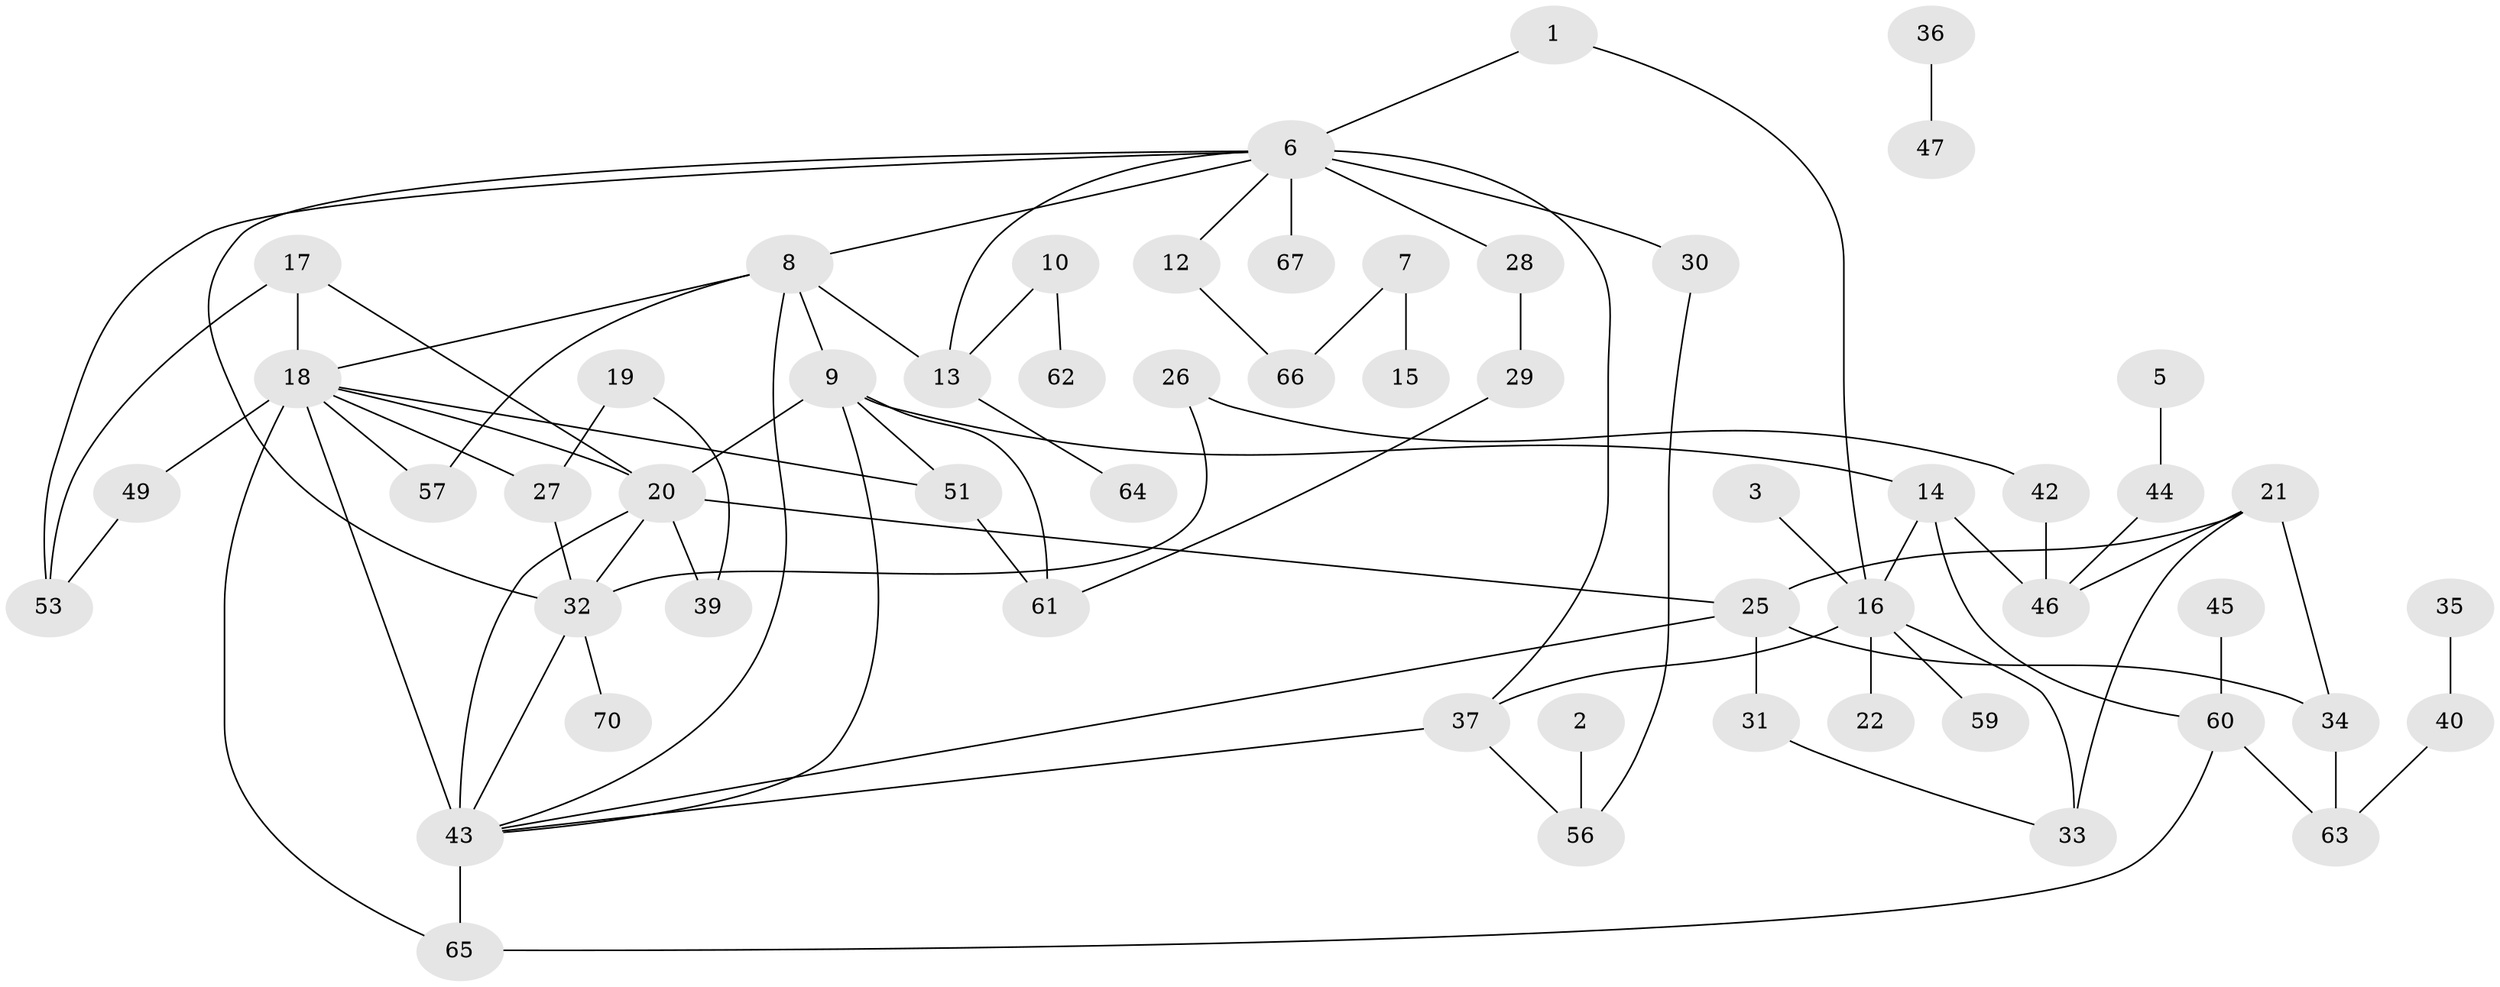 // original degree distribution, {2: 0.2765957446808511, 1: 0.23404255319148937, 0: 0.09929078014184398, 3: 0.20567375886524822, 4: 0.1276595744680851, 5: 0.03546099290780142, 8: 0.0070921985815602835, 6: 0.0070921985815602835, 7: 0.0070921985815602835}
// Generated by graph-tools (version 1.1) at 2025/33/03/09/25 02:33:44]
// undirected, 56 vertices, 83 edges
graph export_dot {
graph [start="1"]
  node [color=gray90,style=filled];
  1;
  2;
  3;
  5;
  6;
  7;
  8;
  9;
  10;
  12;
  13;
  14;
  15;
  16;
  17;
  18;
  19;
  20;
  21;
  22;
  25;
  26;
  27;
  28;
  29;
  30;
  31;
  32;
  33;
  34;
  35;
  36;
  37;
  39;
  40;
  42;
  43;
  44;
  45;
  46;
  47;
  49;
  51;
  53;
  56;
  57;
  59;
  60;
  61;
  62;
  63;
  64;
  65;
  66;
  67;
  70;
  1 -- 6 [weight=1.0];
  1 -- 16 [weight=1.0];
  2 -- 56 [weight=1.0];
  3 -- 16 [weight=1.0];
  5 -- 44 [weight=1.0];
  6 -- 8 [weight=1.0];
  6 -- 12 [weight=1.0];
  6 -- 13 [weight=1.0];
  6 -- 28 [weight=1.0];
  6 -- 30 [weight=1.0];
  6 -- 32 [weight=1.0];
  6 -- 37 [weight=2.0];
  6 -- 53 [weight=1.0];
  6 -- 67 [weight=1.0];
  7 -- 15 [weight=1.0];
  7 -- 66 [weight=1.0];
  8 -- 9 [weight=1.0];
  8 -- 13 [weight=1.0];
  8 -- 18 [weight=1.0];
  8 -- 43 [weight=1.0];
  8 -- 57 [weight=1.0];
  9 -- 14 [weight=1.0];
  9 -- 20 [weight=1.0];
  9 -- 43 [weight=1.0];
  9 -- 51 [weight=1.0];
  9 -- 61 [weight=2.0];
  10 -- 13 [weight=1.0];
  10 -- 62 [weight=1.0];
  12 -- 66 [weight=1.0];
  13 -- 64 [weight=1.0];
  14 -- 16 [weight=1.0];
  14 -- 46 [weight=1.0];
  14 -- 60 [weight=1.0];
  16 -- 22 [weight=1.0];
  16 -- 33 [weight=1.0];
  16 -- 37 [weight=1.0];
  16 -- 59 [weight=1.0];
  17 -- 18 [weight=1.0];
  17 -- 20 [weight=1.0];
  17 -- 53 [weight=1.0];
  18 -- 20 [weight=1.0];
  18 -- 27 [weight=1.0];
  18 -- 43 [weight=5.0];
  18 -- 49 [weight=1.0];
  18 -- 51 [weight=1.0];
  18 -- 57 [weight=1.0];
  18 -- 65 [weight=1.0];
  19 -- 27 [weight=1.0];
  19 -- 39 [weight=1.0];
  20 -- 25 [weight=1.0];
  20 -- 32 [weight=1.0];
  20 -- 39 [weight=1.0];
  20 -- 43 [weight=1.0];
  21 -- 25 [weight=1.0];
  21 -- 33 [weight=1.0];
  21 -- 34 [weight=1.0];
  21 -- 46 [weight=1.0];
  25 -- 31 [weight=2.0];
  25 -- 34 [weight=2.0];
  25 -- 43 [weight=1.0];
  26 -- 32 [weight=1.0];
  26 -- 42 [weight=1.0];
  27 -- 32 [weight=1.0];
  28 -- 29 [weight=2.0];
  29 -- 61 [weight=1.0];
  30 -- 56 [weight=1.0];
  31 -- 33 [weight=1.0];
  32 -- 43 [weight=1.0];
  32 -- 70 [weight=1.0];
  34 -- 63 [weight=1.0];
  35 -- 40 [weight=1.0];
  36 -- 47 [weight=1.0];
  37 -- 43 [weight=1.0];
  37 -- 56 [weight=1.0];
  40 -- 63 [weight=1.0];
  42 -- 46 [weight=1.0];
  43 -- 65 [weight=1.0];
  44 -- 46 [weight=1.0];
  45 -- 60 [weight=1.0];
  49 -- 53 [weight=1.0];
  51 -- 61 [weight=1.0];
  60 -- 63 [weight=1.0];
  60 -- 65 [weight=1.0];
}
